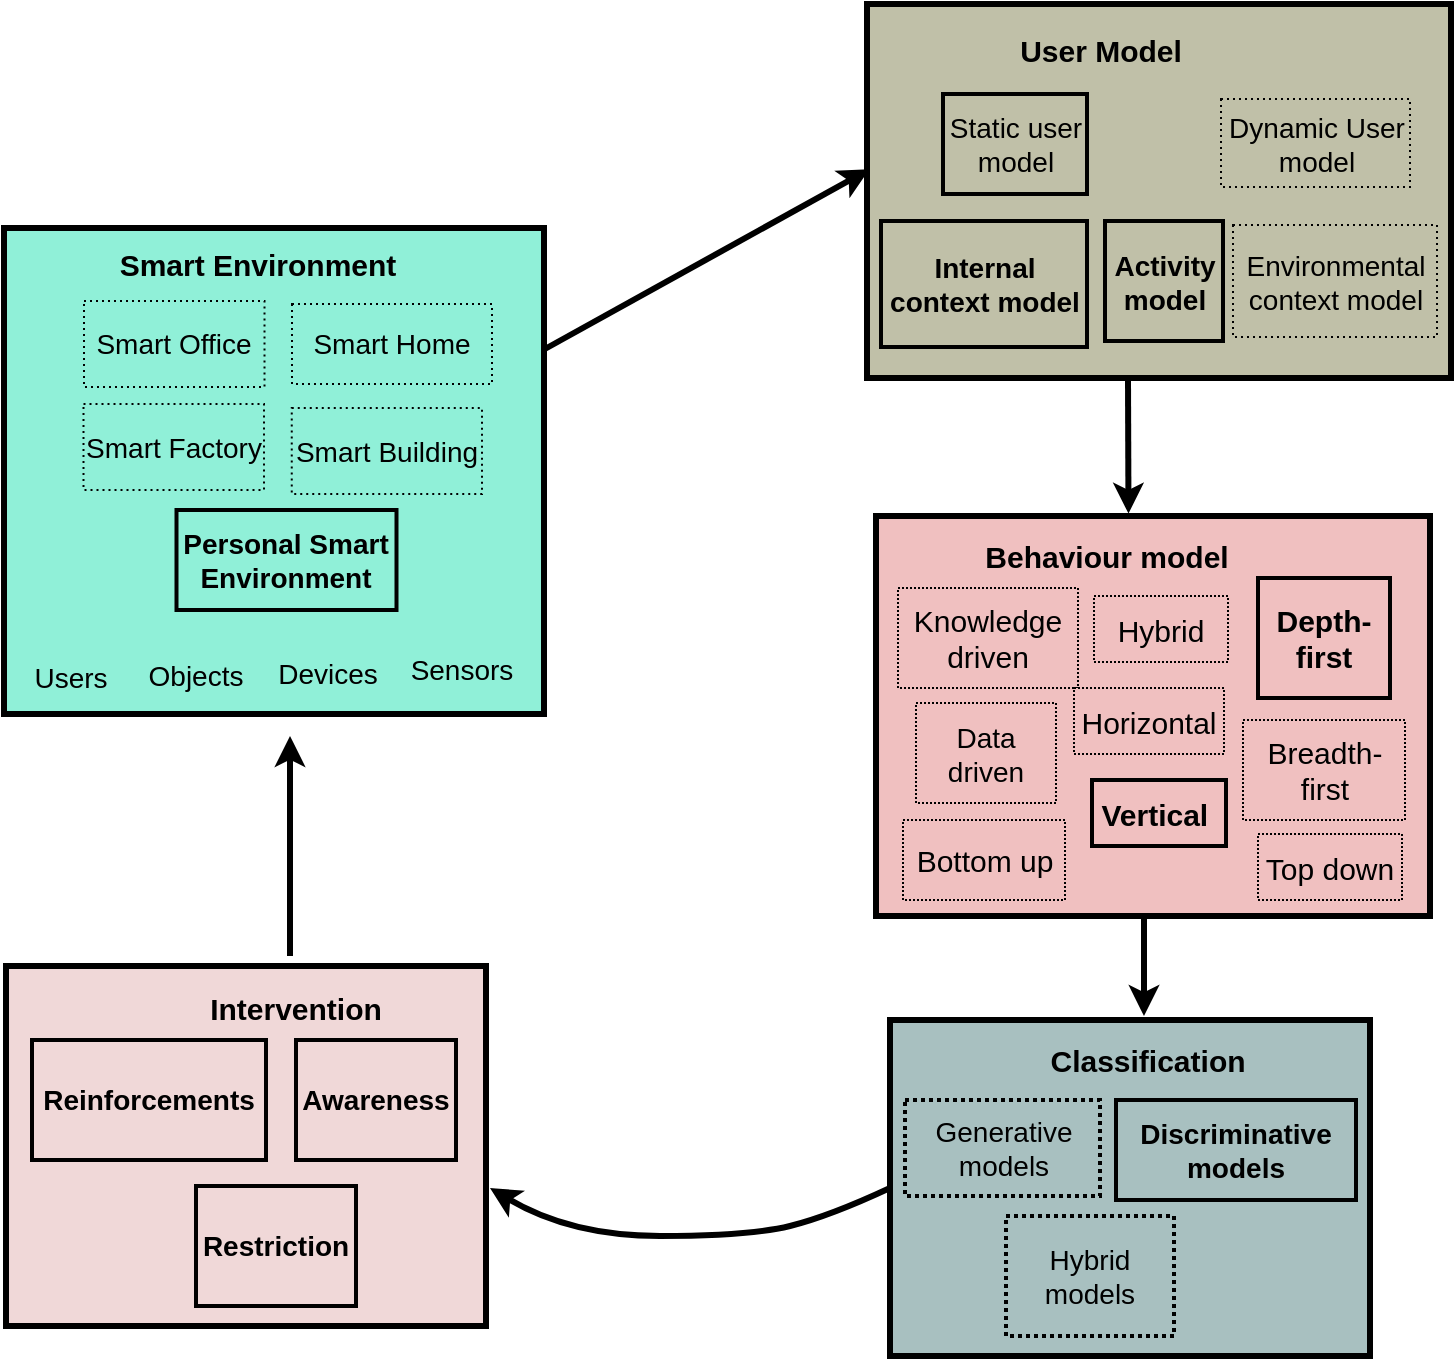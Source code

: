 <mxfile version="20.5.3" type="github">
  <diagram id="zJl_rynMWYwrQdr8I6ij" name="Page-1">
    <mxGraphModel dx="595" dy="344" grid="1" gridSize="10" guides="1" tooltips="1" connect="1" arrows="1" fold="1" page="1" pageScale="1" pageWidth="827" pageHeight="1169" math="0" shadow="0">
      <root>
        <mxCell id="0" />
        <mxCell id="1" parent="0" />
        <mxCell id="03z_p-ZI_NNYULRoPV4D-3" value="" style="rounded=0;whiteSpace=wrap;html=1;fontSize=14;strokeColor=default;strokeWidth=3;fillColor=#F0D8D8;" vertex="1" parent="1">
          <mxGeometry x="191" y="541" width="240" height="180" as="geometry" />
        </mxCell>
        <mxCell id="03z_p-ZI_NNYULRoPV4D-4" value="" style="rounded=0;whiteSpace=wrap;html=1;fontSize=14;strokeWidth=3;fillColor=#90F0D8;" vertex="1" parent="1">
          <mxGeometry x="190" y="172" width="270" height="243" as="geometry" />
        </mxCell>
        <mxCell id="03z_p-ZI_NNYULRoPV4D-5" value="Smart Home" style="rounded=0;whiteSpace=wrap;html=1;fontSize=14;strokeColor=default;strokeWidth=1;fillColor=#90F0D8;dashed=1;dashPattern=1 2;" vertex="1" parent="1">
          <mxGeometry x="334" y="210" width="100" height="40" as="geometry" />
        </mxCell>
        <mxCell id="03z_p-ZI_NNYULRoPV4D-6" value="&lt;b&gt;Personal Smart Environment&lt;/b&gt;" style="rounded=0;whiteSpace=wrap;html=1;fontSize=14;strokeColor=default;strokeWidth=2;fillColor=none;" vertex="1" parent="1">
          <mxGeometry x="276.25" y="313" width="110" height="50" as="geometry" />
        </mxCell>
        <mxCell id="03z_p-ZI_NNYULRoPV4D-7" value="Smart Office" style="rounded=0;whiteSpace=wrap;html=1;fontSize=14;strokeColor=default;strokeWidth=1;fillColor=none;dashed=1;dashPattern=1 2;" vertex="1" parent="1">
          <mxGeometry x="230" y="208.5" width="90.25" height="43" as="geometry" />
        </mxCell>
        <mxCell id="03z_p-ZI_NNYULRoPV4D-8" value="&lt;span style=&quot;color: rgba(0 , 0 , 0 , 0) ; font-family: monospace ; font-size: 0px&quot;&gt;%3CmxGraphModel%3E%3Croot%3E%3CmxCell%20id%3D%220%22%2F%3E%3CmxCell%20id%3D%221%22%20parent%3D%220%22%2F%3E%3CmxCell%20id%3D%222%22%20value%3D%22Hybrid%22%20style%3D%22rounded%3D0%3BwhiteSpace%3Dwrap%3Bhtml%3D1%3BfontSize%3D15%3BstrokeWidth%3D1%3BfillColor%3D%23F0C0C0%3Bdashed%3D1%3BdashPattern%3D1%201%3B%22%20vertex%3D%221%22%20parent%3D%221%22%3E%3CmxGeometry%20x%3D%22560%22%20y%3D%221563.5%22%20width%3D%2267%22%20height%3D%2233%22%20as%3D%22geometry%22%2F%3E%3C%2FmxCell%3E%3C%2Froot%3E%3C%2FmxGraphModel%3E&lt;/span&gt;" style="rounded=0;whiteSpace=wrap;html=1;fontSize=14;strokeColor=#000000;strokeWidth=3;fillColor=#F0C0C0;" vertex="1" parent="1">
          <mxGeometry x="626" y="316" width="277" height="200" as="geometry" />
        </mxCell>
        <mxCell id="03z_p-ZI_NNYULRoPV4D-9" value="" style="rounded=0;whiteSpace=wrap;html=1;fontSize=14;strokeColor=#000000;strokeWidth=3;fillColor=#A8C0C0;fontStyle=1" vertex="1" parent="1">
          <mxGeometry x="633" y="568" width="240" height="168" as="geometry" />
        </mxCell>
        <mxCell id="03z_p-ZI_NNYULRoPV4D-10" value="&lt;span style=&quot;font-weight: normal&quot;&gt;Objects&lt;/span&gt;" style="rounded=0;whiteSpace=wrap;html=1;fontSize=14;strokeColor=none;strokeWidth=1;fillColor=none;fontStyle=1" vertex="1" parent="1">
          <mxGeometry x="256" y="376" width="60" height="40" as="geometry" />
        </mxCell>
        <mxCell id="03z_p-ZI_NNYULRoPV4D-11" value="Devices" style="rounded=0;whiteSpace=wrap;html=1;fontSize=14;strokeColor=none;strokeWidth=1;fillColor=none;fontStyle=0" vertex="1" parent="1">
          <mxGeometry x="324.75" y="382.5" width="54.25" height="25" as="geometry" />
        </mxCell>
        <mxCell id="03z_p-ZI_NNYULRoPV4D-12" value="&lt;span style=&quot;font-weight: normal&quot;&gt;Sensors&lt;/span&gt;" style="rounded=0;whiteSpace=wrap;html=1;fontSize=14;strokeColor=none;strokeWidth=1;fillColor=none;fontStyle=1" vertex="1" parent="1">
          <mxGeometry x="389" y="370" width="60" height="45" as="geometry" />
        </mxCell>
        <mxCell id="03z_p-ZI_NNYULRoPV4D-13" value="&lt;span style=&quot;font-weight: normal&quot;&gt;Users&lt;/span&gt;" style="rounded=0;whiteSpace=wrap;html=1;fontSize=14;strokeColor=none;strokeWidth=1;fillColor=none;fontStyle=1" vertex="1" parent="1">
          <mxGeometry x="198" y="377" width="50.5" height="40" as="geometry" />
        </mxCell>
        <mxCell id="03z_p-ZI_NNYULRoPV4D-14" value="Reinforcements" style="rounded=0;whiteSpace=wrap;html=1;fontSize=14;strokeColor=default;strokeWidth=2;fillColor=#F0D8D8;fontStyle=1" vertex="1" parent="1">
          <mxGeometry x="204" y="578" width="117" height="60" as="geometry" />
        </mxCell>
        <mxCell id="03z_p-ZI_NNYULRoPV4D-15" value="Awareness" style="rounded=0;whiteSpace=wrap;html=1;fontSize=14;strokeColor=default;strokeWidth=2;fillColor=#F0D8D8;fontStyle=1" vertex="1" parent="1">
          <mxGeometry x="336" y="578" width="80" height="60" as="geometry" />
        </mxCell>
        <mxCell id="03z_p-ZI_NNYULRoPV4D-16" value="Restriction" style="rounded=0;whiteSpace=wrap;html=1;fontSize=14;strokeColor=default;strokeWidth=2;fillColor=#F0D8D8;fontStyle=1" vertex="1" parent="1">
          <mxGeometry x="286" y="651" width="80" height="60" as="geometry" />
        </mxCell>
        <mxCell id="03z_p-ZI_NNYULRoPV4D-17" value="" style="endArrow=classic;html=1;rounded=0;fontSize=14;strokeWidth=3;" edge="1" parent="1">
          <mxGeometry width="50" height="50" relative="1" as="geometry">
            <mxPoint x="333" y="536" as="sourcePoint" />
            <mxPoint x="333" y="426" as="targetPoint" />
          </mxGeometry>
        </mxCell>
        <mxCell id="03z_p-ZI_NNYULRoPV4D-18" value="" style="endArrow=classic;html=1;rounded=0;fontSize=14;strokeWidth=3;entryX=0.59;entryY=-0.03;entryDx=0;entryDy=0;entryPerimeter=0;" edge="1" parent="1" target="03z_p-ZI_NNYULRoPV4D-25">
          <mxGeometry width="50" height="50" relative="1" as="geometry">
            <mxPoint x="752" y="248" as="sourcePoint" />
            <mxPoint x="752" y="298" as="targetPoint" />
          </mxGeometry>
        </mxCell>
        <mxCell id="03z_p-ZI_NNYULRoPV4D-19" value="" style="endArrow=classic;html=1;rounded=0;fontSize=14;strokeWidth=3;exitX=0.589;exitY=1.033;exitDx=0;exitDy=0;exitPerimeter=0;" edge="1" parent="1">
          <mxGeometry width="50" height="50" relative="1" as="geometry">
            <mxPoint x="760.01" y="516.98" as="sourcePoint" />
            <mxPoint x="760" y="566" as="targetPoint" />
          </mxGeometry>
        </mxCell>
        <mxCell id="03z_p-ZI_NNYULRoPV4D-20" value="" style="curved=1;endArrow=classic;html=1;rounded=0;fontSize=14;strokeWidth=3;exitX=0;exitY=0.5;exitDx=0;exitDy=0;" edge="1" parent="1" source="03z_p-ZI_NNYULRoPV4D-9">
          <mxGeometry width="50" height="50" relative="1" as="geometry">
            <mxPoint x="484" y="635" as="sourcePoint" />
            <mxPoint x="433" y="652" as="targetPoint" />
            <Array as="points">
              <mxPoint x="603" y="666" />
              <mxPoint x="563" y="676" />
              <mxPoint x="473" y="676" />
            </Array>
          </mxGeometry>
        </mxCell>
        <mxCell id="03z_p-ZI_NNYULRoPV4D-21" value="" style="endArrow=classic;html=1;rounded=0;fontSize=14;strokeWidth=2;" edge="1" parent="1">
          <mxGeometry width="50" height="50" relative="1" as="geometry">
            <mxPoint x="290" y="255" as="sourcePoint" />
            <mxPoint x="290" y="255" as="targetPoint" />
          </mxGeometry>
        </mxCell>
        <mxCell id="03z_p-ZI_NNYULRoPV4D-22" value="Smart Environment" style="text;html=1;strokeColor=none;fillColor=none;align=center;verticalAlign=middle;whiteSpace=wrap;rounded=0;fontStyle=1;fontSize=15;" vertex="1" parent="1">
          <mxGeometry x="242" y="175" width="150" height="30" as="geometry" />
        </mxCell>
        <mxCell id="03z_p-ZI_NNYULRoPV4D-23" value="Smart Factory" style="rounded=0;whiteSpace=wrap;html=1;fontSize=14;strokeColor=default;strokeWidth=1;fillColor=none;dashed=1;dashPattern=1 2;" vertex="1" parent="1">
          <mxGeometry x="229.75" y="260" width="90.25" height="43" as="geometry" />
        </mxCell>
        <mxCell id="03z_p-ZI_NNYULRoPV4D-24" value="Smart Building" style="rounded=0;whiteSpace=wrap;html=1;fontSize=14;strokeColor=default;strokeWidth=1;fillColor=none;dashed=1;dashPattern=1 2;" vertex="1" parent="1">
          <mxGeometry x="333.88" y="262" width="95.12" height="43" as="geometry" />
        </mxCell>
        <mxCell id="03z_p-ZI_NNYULRoPV4D-25" value="&lt;b&gt;Behaviour model&lt;/b&gt;" style="text;html=1;strokeColor=none;fillColor=none;align=center;verticalAlign=middle;whiteSpace=wrap;rounded=0;fontSize=15;" vertex="1" parent="1">
          <mxGeometry x="678.5" y="316" width="125" height="40" as="geometry" />
        </mxCell>
        <mxCell id="03z_p-ZI_NNYULRoPV4D-26" value="Knowledge driven" style="rounded=0;whiteSpace=wrap;html=1;fontSize=15;strokeWidth=1;fillColor=#F0C0C0;dashed=1;dashPattern=1 1;" vertex="1" parent="1">
          <mxGeometry x="637" y="352" width="90" height="50" as="geometry" />
        </mxCell>
        <mxCell id="03z_p-ZI_NNYULRoPV4D-27" value="Data driven" style="rounded=0;whiteSpace=wrap;html=1;fontSize=14;strokeWidth=1;fontStyle=0;fillColor=#F0C0C0;dashed=1;dashPattern=1 1;" vertex="1" parent="1">
          <mxGeometry x="646" y="409.5" width="70" height="50" as="geometry" />
        </mxCell>
        <mxCell id="03z_p-ZI_NNYULRoPV4D-28" value="Hybrid" style="rounded=0;whiteSpace=wrap;html=1;fontSize=15;strokeWidth=1;fillColor=#F0C0C0;dashed=1;dashPattern=1 1;" vertex="1" parent="1">
          <mxGeometry x="735" y="356" width="67" height="33" as="geometry" />
        </mxCell>
        <mxCell id="03z_p-ZI_NNYULRoPV4D-29" value="Top down" style="rounded=0;whiteSpace=wrap;html=1;fontSize=15;strokeWidth=1;fillColor=#F0C0C0;dashed=1;dashPattern=1 1;" vertex="1" parent="1">
          <mxGeometry x="817" y="475" width="72" height="33" as="geometry" />
        </mxCell>
        <mxCell id="03z_p-ZI_NNYULRoPV4D-30" value="Bottom up" style="rounded=0;whiteSpace=wrap;html=1;fontSize=15;strokeWidth=1;fillColor=#F0C0C0;dashed=1;dashPattern=1 1;" vertex="1" parent="1">
          <mxGeometry x="639.5" y="468" width="81" height="40" as="geometry" />
        </mxCell>
        <mxCell id="03z_p-ZI_NNYULRoPV4D-31" value="&lt;b style=&quot;font-size: 15px;&quot;&gt;Classification&lt;/b&gt;" style="text;html=1;strokeColor=none;fillColor=none;align=center;verticalAlign=middle;whiteSpace=wrap;rounded=0;dashed=1;dashPattern=1 1;fontSize=15;" vertex="1" parent="1">
          <mxGeometry x="722" y="573" width="80" height="30" as="geometry" />
        </mxCell>
        <mxCell id="03z_p-ZI_NNYULRoPV4D-32" value="Generative models" style="rounded=0;whiteSpace=wrap;html=1;dashed=1;dashPattern=1 1;fontSize=14;strokeWidth=2;fillColor=#A8C0C0;" vertex="1" parent="1">
          <mxGeometry x="640.5" y="608" width="97.5" height="48" as="geometry" />
        </mxCell>
        <mxCell id="03z_p-ZI_NNYULRoPV4D-33" value="Discriminative models" style="rounded=0;whiteSpace=wrap;html=1;fontSize=14;strokeWidth=2;fillColor=#A8C0C0;fontStyle=1" vertex="1" parent="1">
          <mxGeometry x="746" y="608" width="120" height="50" as="geometry" />
        </mxCell>
        <mxCell id="03z_p-ZI_NNYULRoPV4D-34" value="Hybrid models" style="rounded=0;whiteSpace=wrap;html=1;dashed=1;dashPattern=1 1;fontSize=14;strokeWidth=2;fillColor=#A8C0C0;" vertex="1" parent="1">
          <mxGeometry x="691" y="666" width="84" height="60" as="geometry" />
        </mxCell>
        <mxCell id="03z_p-ZI_NNYULRoPV4D-35" value="Intervention" style="text;html=1;strokeColor=none;fillColor=none;align=center;verticalAlign=middle;whiteSpace=wrap;rounded=0;fontSize=15;fontStyle=1" vertex="1" parent="1">
          <mxGeometry x="291.44" y="545" width="90" height="33" as="geometry" />
        </mxCell>
        <mxCell id="03z_p-ZI_NNYULRoPV4D-36" value="" style="endArrow=classic;html=1;rounded=0;fontSize=15;exitX=1;exitY=0.25;exitDx=0;exitDy=0;strokeWidth=3;entryX=0.004;entryY=0.442;entryDx=0;entryDy=0;entryPerimeter=0;" edge="1" parent="1" source="03z_p-ZI_NNYULRoPV4D-4" target="03z_p-ZI_NNYULRoPV4D-41">
          <mxGeometry width="50" height="50" relative="1" as="geometry">
            <mxPoint x="513" y="326" as="sourcePoint" />
            <mxPoint x="632" y="198.5" as="targetPoint" />
          </mxGeometry>
        </mxCell>
        <mxCell id="03z_p-ZI_NNYULRoPV4D-37" value="Breadth-first" style="rounded=0;whiteSpace=wrap;html=1;fontSize=15;strokeWidth=1;fillColor=#F0C0C0;strokeColor=#000000;dashed=1;dashPattern=1 1;" vertex="1" parent="1">
          <mxGeometry x="809.5" y="418" width="81" height="50" as="geometry" />
        </mxCell>
        <mxCell id="03z_p-ZI_NNYULRoPV4D-38" value="Depth-first" style="rounded=0;whiteSpace=wrap;html=1;fontSize=15;strokeWidth=2;fillColor=#F0C0C0;strokeColor=#000000;fontStyle=1" vertex="1" parent="1">
          <mxGeometry x="817" y="347" width="66" height="60" as="geometry" />
        </mxCell>
        <mxCell id="03z_p-ZI_NNYULRoPV4D-39" value="Vertical&amp;nbsp;" style="rounded=0;whiteSpace=wrap;html=1;fontSize=15;strokeWidth=2;fillColor=#F0C0C0;fontStyle=1" vertex="1" parent="1">
          <mxGeometry x="734" y="448" width="67" height="33" as="geometry" />
        </mxCell>
        <mxCell id="03z_p-ZI_NNYULRoPV4D-40" value="Horizontal" style="rounded=0;whiteSpace=wrap;html=1;fontSize=15;strokeWidth=1;fillColor=#F0C0C0;dashed=1;dashPattern=1 1;" vertex="1" parent="1">
          <mxGeometry x="725" y="402" width="75" height="33" as="geometry" />
        </mxCell>
        <mxCell id="03z_p-ZI_NNYULRoPV4D-41" value="" style="rounded=0;whiteSpace=wrap;html=1;fontSize=14;strokeWidth=3;fillColor=#C0C0A8;" vertex="1" parent="1">
          <mxGeometry x="621.5" y="60" width="292" height="187" as="geometry" />
        </mxCell>
        <mxCell id="03z_p-ZI_NNYULRoPV4D-42" value="Static user model" style="rounded=0;whiteSpace=wrap;html=1;fontSize=14;strokeColor=default;strokeWidth=2;fillColor=#C0C0A8;fontStyle=0;" vertex="1" parent="1">
          <mxGeometry x="659.5" y="105" width="72" height="50" as="geometry" />
        </mxCell>
        <mxCell id="03z_p-ZI_NNYULRoPV4D-43" value="Dynamic User model&lt;span style=&quot;color: rgba(0, 0, 0, 0); font-family: monospace; font-size: 0px;&quot;&gt;%3CmxGraphModel%3E%3Croot%3E%3CmxCell%20id%3D%220%22%2F%3E%3CmxCell%20id%3D%221%22%20parent%3D%220%22%2F%3E%3CmxCell%20id%3D%222%22%20value%3D%22User%20model%22%20style%3D%22rounded%3D0%3BwhiteSpace%3Dwrap%3Bhtml%3D1%3BfontSize%3D14%3BstrokeColor%3D%23000000%3BstrokeWidth%3D3%3BfillColor%3D%23C0C0A8%3BfontStyle%3D1%22%20vertex%3D%221%22%20parent%3D%221%22%3E%3CmxGeometry%20x%3D%22425%22%20y%3D%221380%22%20width%3D%22120%22%20height%3D%2260%22%20as%3D%22geometry%22%2F%3E%3C%2FmxCell%3E%3C%2Froot%3E%3C%2FmxGraphModel%3E&lt;/span&gt;&lt;span style=&quot;color: rgba(0, 0, 0, 0); font-family: monospace; font-size: 0px;&quot;&gt;%3CmxGraphModel%3E%3Croot%3E%3CmxCell%20id%3D%220%22%2F%3E%3CmxCell%20id%3D%221%22%20parent%3D%220%22%2F%3E%3CmxCell%20id%3D%222%22%20value%3D%22User%20model%22%20style%3D%22rounded%3D0%3BwhiteSpace%3Dwrap%3Bhtml%3D1%3BfontSize%3D14%3BstrokeColor%3D%23000000%3BstrokeWidth%3D3%3BfillColor%3D%23C0C0A8%3BfontStyle%3D1%22%20vertex%3D%221%22%20parent%3D%221%22%3E%3CmxGeometry%20x%3D%22425%22%20y%3D%221380%22%20width%3D%22120%22%20height%3D%2260%22%20as%3D%22geometry%22%2F%3E%3C%2FmxCell%3E%3C%2Froot%3E%3C%2FmxGraphModel%3E&lt;/span&gt;" style="rounded=0;whiteSpace=wrap;html=1;fontSize=14;strokeColor=default;strokeWidth=1;fillColor=#C0C0A8;fontStyle=0;dashed=1;dashPattern=1 2;" vertex="1" parent="1">
          <mxGeometry x="798.5" y="107.5" width="94.5" height="44" as="geometry" />
        </mxCell>
        <mxCell id="03z_p-ZI_NNYULRoPV4D-44" value="Internal context model" style="rounded=0;whiteSpace=wrap;html=1;fontSize=14;strokeColor=#000000;strokeWidth=2;fillColor=#C0C0A8;fontStyle=1;" vertex="1" parent="1">
          <mxGeometry x="628.5" y="168.5" width="103" height="63" as="geometry" />
        </mxCell>
        <mxCell id="03z_p-ZI_NNYULRoPV4D-45" value="&lt;b&gt;Activity model&lt;/b&gt;" style="rounded=0;whiteSpace=wrap;html=1;fontSize=14;strokeColor=#000000;strokeWidth=2;fillColor=#C0C0A8;fontStyle=0" vertex="1" parent="1">
          <mxGeometry x="740.5" y="168.5" width="59" height="60" as="geometry" />
        </mxCell>
        <mxCell id="03z_p-ZI_NNYULRoPV4D-46" value="User Model" style="text;html=1;strokeColor=none;fillColor=none;align=center;verticalAlign=middle;whiteSpace=wrap;rounded=0;fontSize=15;fontStyle=1" vertex="1" parent="1">
          <mxGeometry x="686.5" y="68" width="103" height="30" as="geometry" />
        </mxCell>
        <mxCell id="03z_p-ZI_NNYULRoPV4D-47" value="Environmental context model" style="rounded=0;whiteSpace=wrap;html=1;fontSize=14;strokeColor=default;strokeWidth=1;fillColor=#C0C0A8;fontStyle=0;dashed=1;dashPattern=1 2;" vertex="1" parent="1">
          <mxGeometry x="804.5" y="170.5" width="102" height="56" as="geometry" />
        </mxCell>
      </root>
    </mxGraphModel>
  </diagram>
</mxfile>
